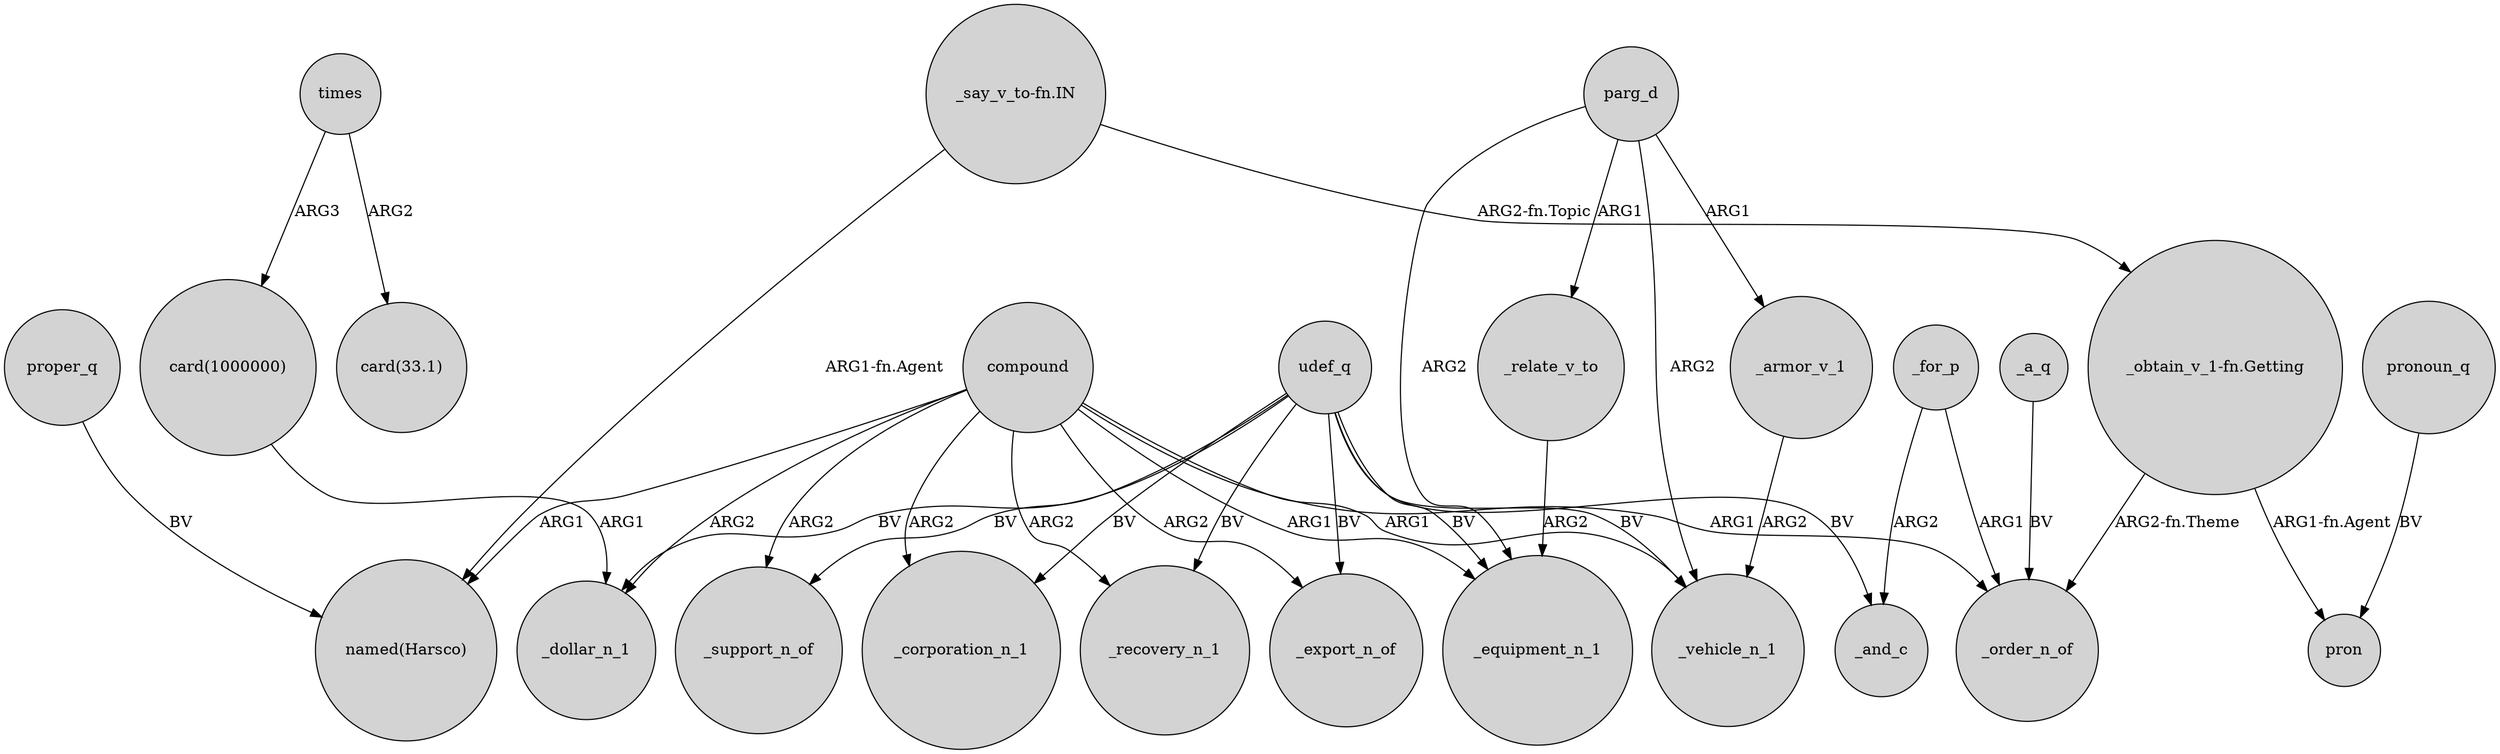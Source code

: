 digraph {
	node [shape=circle style=filled]
	"_say_v_to-fn.IN" -> "named(Harsco)" [label="ARG1-fn.Agent"]
	proper_q -> "named(Harsco)" [label=BV]
	"card(1000000)" -> _dollar_n_1 [label=ARG1]
	_a_q -> _order_n_of [label=BV]
	udef_q -> _equipment_n_1 [label=BV]
	parg_d -> _relate_v_to [label=ARG1]
	parg_d -> _armor_v_1 [label=ARG1]
	compound -> _support_n_of [label=ARG2]
	_for_p -> _order_n_of [label=ARG1]
	compound -> _corporation_n_1 [label=ARG2]
	"_obtain_v_1-fn.Getting" -> _order_n_of [label="ARG2-fn.Theme"]
	_for_p -> _and_c [label=ARG2]
	_armor_v_1 -> _vehicle_n_1 [label=ARG2]
	compound -> _equipment_n_1 [label=ARG1]
	"_obtain_v_1-fn.Getting" -> pron [label="ARG1-fn.Agent"]
	compound -> _recovery_n_1 [label=ARG2]
	udef_q -> _vehicle_n_1 [label=BV]
	compound -> _vehicle_n_1 [label=ARG1]
	pronoun_q -> pron [label=BV]
	udef_q -> _corporation_n_1 [label=BV]
	parg_d -> _equipment_n_1 [label=ARG2]
	times -> "card(33.1)" [label=ARG2]
	compound -> _order_n_of [label=ARG1]
	times -> "card(1000000)" [label=ARG3]
	parg_d -> _vehicle_n_1 [label=ARG2]
	udef_q -> _export_n_of [label=BV]
	"_say_v_to-fn.IN" -> "_obtain_v_1-fn.Getting" [label="ARG2-fn.Topic"]
	udef_q -> _support_n_of [label=BV]
	_relate_v_to -> _equipment_n_1 [label=ARG2]
	udef_q -> _recovery_n_1 [label=BV]
	compound -> _dollar_n_1 [label=ARG2]
	udef_q -> _and_c [label=BV]
	udef_q -> _dollar_n_1 [label=BV]
	compound -> _export_n_of [label=ARG2]
	compound -> "named(Harsco)" [label=ARG1]
}
